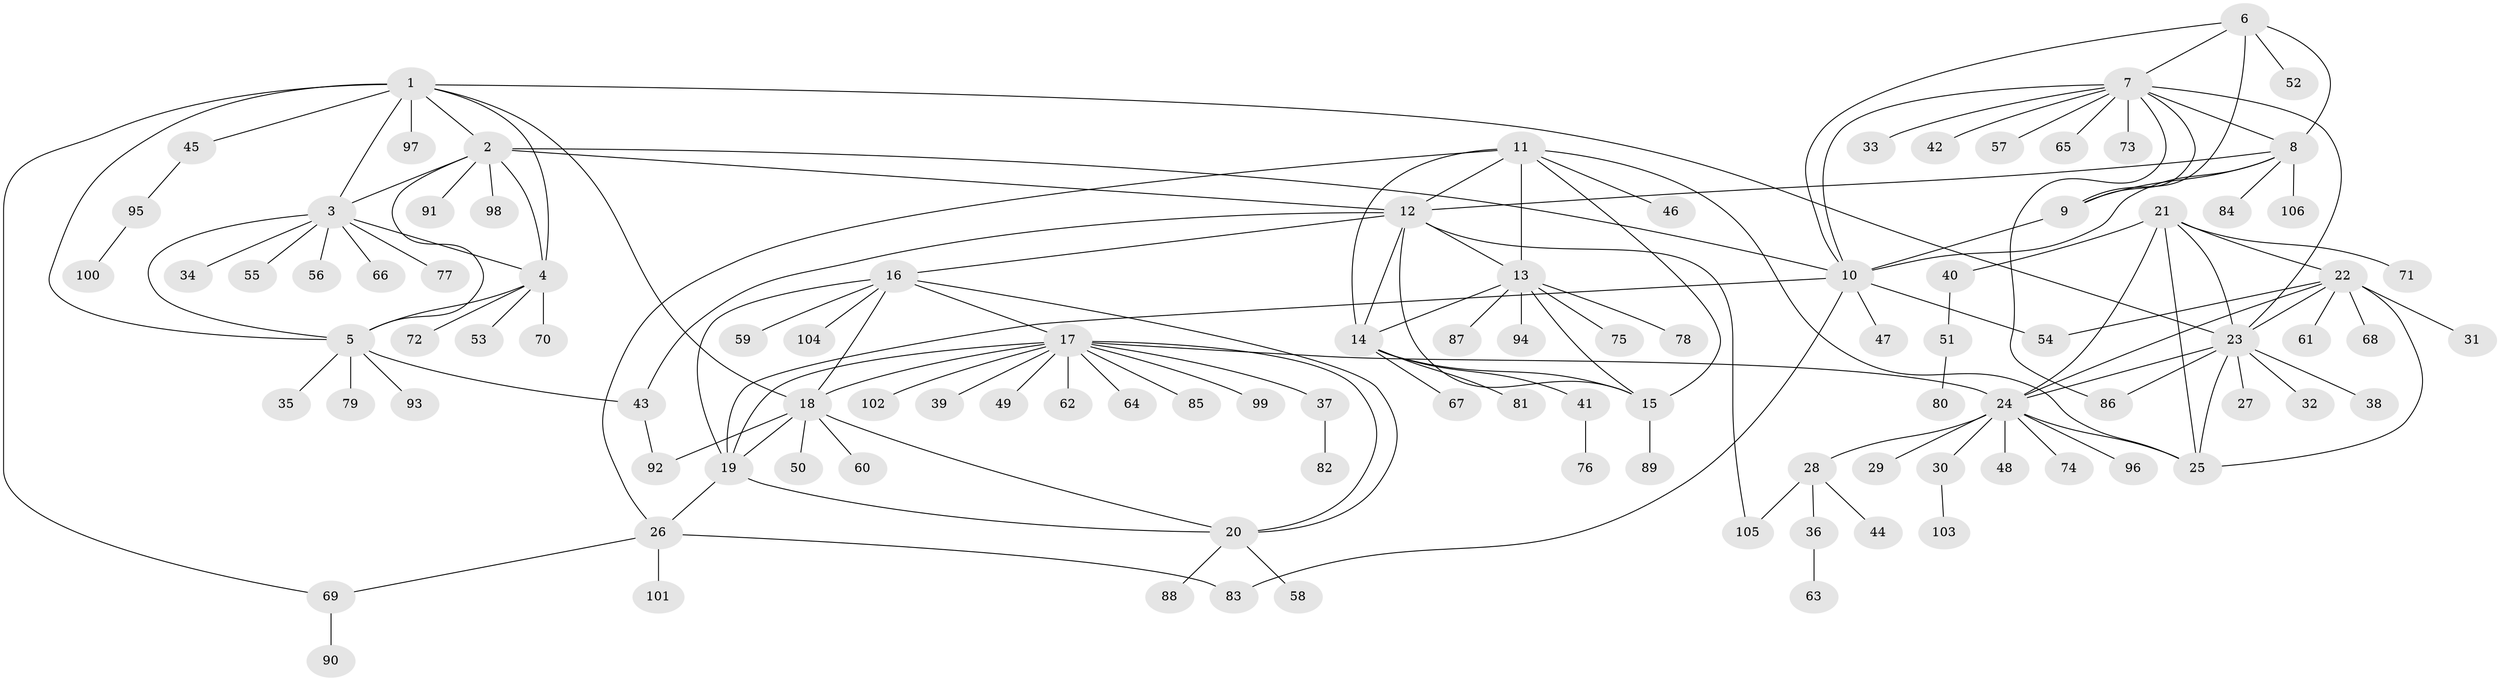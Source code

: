 // coarse degree distribution, {11: 0.04819277108433735, 4: 0.024096385542168676, 9: 0.03614457831325301, 5: 0.04819277108433735, 8: 0.024096385542168676, 6: 0.024096385542168676, 3: 0.03614457831325301, 7: 0.012048192771084338, 13: 0.012048192771084338, 1: 0.6506024096385542, 2: 0.08433734939759036}
// Generated by graph-tools (version 1.1) at 2025/42/03/06/25 10:42:07]
// undirected, 106 vertices, 149 edges
graph export_dot {
graph [start="1"]
  node [color=gray90,style=filled];
  1;
  2;
  3;
  4;
  5;
  6;
  7;
  8;
  9;
  10;
  11;
  12;
  13;
  14;
  15;
  16;
  17;
  18;
  19;
  20;
  21;
  22;
  23;
  24;
  25;
  26;
  27;
  28;
  29;
  30;
  31;
  32;
  33;
  34;
  35;
  36;
  37;
  38;
  39;
  40;
  41;
  42;
  43;
  44;
  45;
  46;
  47;
  48;
  49;
  50;
  51;
  52;
  53;
  54;
  55;
  56;
  57;
  58;
  59;
  60;
  61;
  62;
  63;
  64;
  65;
  66;
  67;
  68;
  69;
  70;
  71;
  72;
  73;
  74;
  75;
  76;
  77;
  78;
  79;
  80;
  81;
  82;
  83;
  84;
  85;
  86;
  87;
  88;
  89;
  90;
  91;
  92;
  93;
  94;
  95;
  96;
  97;
  98;
  99;
  100;
  101;
  102;
  103;
  104;
  105;
  106;
  1 -- 2;
  1 -- 3;
  1 -- 4;
  1 -- 5;
  1 -- 18;
  1 -- 23;
  1 -- 45;
  1 -- 69;
  1 -- 97;
  2 -- 3;
  2 -- 4;
  2 -- 5;
  2 -- 10;
  2 -- 12;
  2 -- 91;
  2 -- 98;
  3 -- 4;
  3 -- 5;
  3 -- 34;
  3 -- 55;
  3 -- 56;
  3 -- 66;
  3 -- 77;
  4 -- 5;
  4 -- 53;
  4 -- 70;
  4 -- 72;
  5 -- 35;
  5 -- 43;
  5 -- 79;
  5 -- 93;
  6 -- 7;
  6 -- 8;
  6 -- 9;
  6 -- 10;
  6 -- 52;
  7 -- 8;
  7 -- 9;
  7 -- 10;
  7 -- 23;
  7 -- 33;
  7 -- 42;
  7 -- 57;
  7 -- 65;
  7 -- 73;
  7 -- 86;
  8 -- 9;
  8 -- 10;
  8 -- 12;
  8 -- 84;
  8 -- 106;
  9 -- 10;
  10 -- 19;
  10 -- 47;
  10 -- 54;
  10 -- 83;
  11 -- 12;
  11 -- 13;
  11 -- 14;
  11 -- 15;
  11 -- 25;
  11 -- 26;
  11 -- 46;
  12 -- 13;
  12 -- 14;
  12 -- 15;
  12 -- 16;
  12 -- 43;
  12 -- 105;
  13 -- 14;
  13 -- 15;
  13 -- 75;
  13 -- 78;
  13 -- 87;
  13 -- 94;
  14 -- 15;
  14 -- 41;
  14 -- 67;
  14 -- 81;
  15 -- 89;
  16 -- 17;
  16 -- 18;
  16 -- 19;
  16 -- 20;
  16 -- 59;
  16 -- 104;
  17 -- 18;
  17 -- 19;
  17 -- 20;
  17 -- 24;
  17 -- 37;
  17 -- 39;
  17 -- 49;
  17 -- 62;
  17 -- 64;
  17 -- 85;
  17 -- 99;
  17 -- 102;
  18 -- 19;
  18 -- 20;
  18 -- 50;
  18 -- 60;
  18 -- 92;
  19 -- 20;
  19 -- 26;
  20 -- 58;
  20 -- 88;
  21 -- 22;
  21 -- 23;
  21 -- 24;
  21 -- 25;
  21 -- 40;
  21 -- 71;
  22 -- 23;
  22 -- 24;
  22 -- 25;
  22 -- 31;
  22 -- 54;
  22 -- 61;
  22 -- 68;
  23 -- 24;
  23 -- 25;
  23 -- 27;
  23 -- 32;
  23 -- 38;
  23 -- 86;
  24 -- 25;
  24 -- 28;
  24 -- 29;
  24 -- 30;
  24 -- 48;
  24 -- 74;
  24 -- 96;
  26 -- 69;
  26 -- 83;
  26 -- 101;
  28 -- 36;
  28 -- 44;
  28 -- 105;
  30 -- 103;
  36 -- 63;
  37 -- 82;
  40 -- 51;
  41 -- 76;
  43 -- 92;
  45 -- 95;
  51 -- 80;
  69 -- 90;
  95 -- 100;
}
